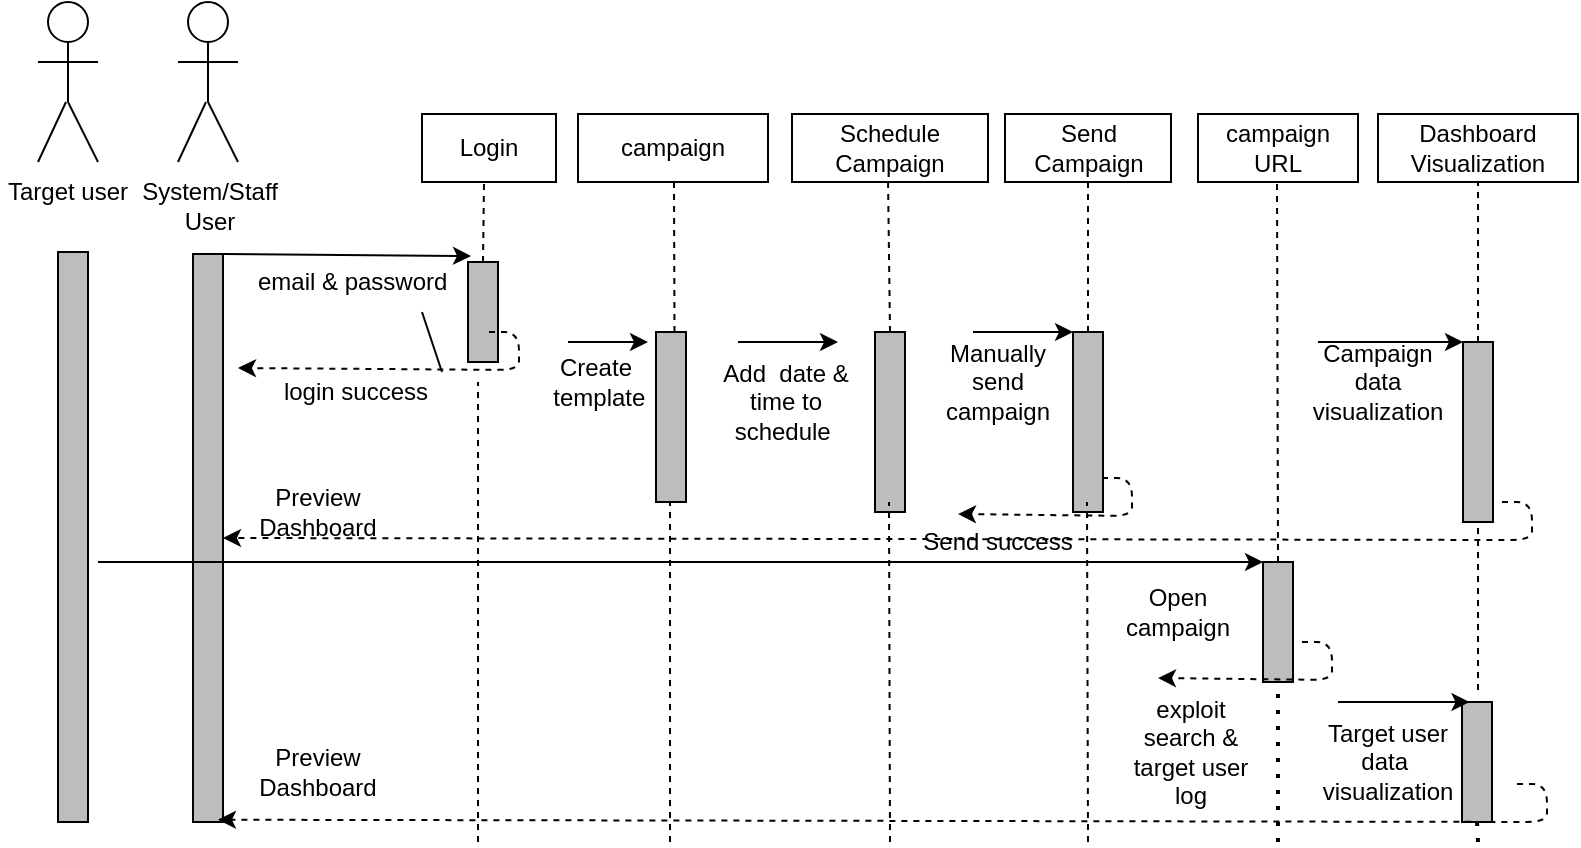 <mxfile version="15.5.8" type="github">
  <diagram id="TaznG8wma21887_8o1Ws" name="Page-1">
    <mxGraphModel dx="1210" dy="532" grid="1" gridSize="10" guides="1" tooltips="1" connect="1" arrows="1" fold="1" page="1" pageScale="1" pageWidth="850" pageHeight="1100" math="0" shadow="0">
      <root>
        <mxCell id="0" />
        <mxCell id="1" parent="0" />
        <mxCell id="HH4qCzkqOsVi2pg-7LeL-6" value="campaign" style="rounded=0;whiteSpace=wrap;html=1;container=0;" vertex="1" parent="1">
          <mxGeometry x="310" y="186" width="95" height="34" as="geometry" />
        </mxCell>
        <mxCell id="HH4qCzkqOsVi2pg-7LeL-23" value="Send Campaign" style="rounded=0;whiteSpace=wrap;html=1;container=0;" vertex="1" parent="1">
          <mxGeometry x="523.5" y="186" width="83" height="34" as="geometry" />
        </mxCell>
        <mxCell id="HH4qCzkqOsVi2pg-7LeL-28" value="Login" style="rounded=0;whiteSpace=wrap;html=1;container=0;" vertex="1" parent="1">
          <mxGeometry x="232" y="186" width="67" height="34" as="geometry" />
        </mxCell>
        <mxCell id="HH4qCzkqOsVi2pg-7LeL-36" value="Schedule Campaign" style="rounded=0;whiteSpace=wrap;html=1;container=0;" vertex="1" parent="1">
          <mxGeometry x="417" y="186" width="98" height="34" as="geometry" />
        </mxCell>
        <mxCell id="HH4qCzkqOsVi2pg-7LeL-38" value="Dashboard&lt;br&gt;Visualization" style="rounded=0;whiteSpace=wrap;html=1;container=0;" vertex="1" parent="1">
          <mxGeometry x="710" y="186" width="100" height="34" as="geometry" />
        </mxCell>
        <mxCell id="HH4qCzkqOsVi2pg-7LeL-40" value="" style="rounded=0;whiteSpace=wrap;html=1;container=0;fillColor=#BDBDBD;" vertex="1" parent="1">
          <mxGeometry x="349" y="295" width="15" height="85" as="geometry" />
        </mxCell>
        <mxCell id="HH4qCzkqOsVi2pg-7LeL-41" value="" style="endArrow=classic;html=1;rounded=0;strokeWidth=1;exitX=1;exitY=0;exitDx=0;exitDy=0;" edge="1" parent="1" source="HH4qCzkqOsVi2pg-7LeL-94">
          <mxGeometry x="94" y="143" width="50" height="50" as="geometry">
            <mxPoint x="186.5" y="257" as="sourcePoint" />
            <mxPoint x="256.5" y="257" as="targetPoint" />
          </mxGeometry>
        </mxCell>
        <mxCell id="HH4qCzkqOsVi2pg-7LeL-42" value="" style="endArrow=classic;html=1;rounded=0;strokeWidth=1;" edge="1" parent="1">
          <mxGeometry x="85" y="146" width="50" height="50" as="geometry">
            <mxPoint x="305" y="300" as="sourcePoint" />
            <mxPoint x="345" y="300" as="targetPoint" />
            <Array as="points">
              <mxPoint x="315" y="300" />
            </Array>
          </mxGeometry>
        </mxCell>
        <mxCell id="HH4qCzkqOsVi2pg-7LeL-45" value="" style="rounded=0;whiteSpace=wrap;html=1;container=0;fillColor=#BDBDBD;" vertex="1" parent="1">
          <mxGeometry x="458.5" y="295" width="15" height="90" as="geometry" />
        </mxCell>
        <mxCell id="HH4qCzkqOsVi2pg-7LeL-47" value="" style="endArrow=classic;html=1;rounded=0;strokeWidth=1;" edge="1" parent="1">
          <mxGeometry x="60" y="136" width="50" height="50" as="geometry">
            <mxPoint x="390" y="300" as="sourcePoint" />
            <mxPoint x="440" y="300" as="targetPoint" />
          </mxGeometry>
        </mxCell>
        <mxCell id="HH4qCzkqOsVi2pg-7LeL-48" value="Add&amp;nbsp; date &amp;amp; time to schedule&amp;nbsp;" style="text;html=1;strokeColor=none;fillColor=none;align=center;verticalAlign=middle;whiteSpace=wrap;rounded=0;container=0;" vertex="1" parent="1">
          <mxGeometry x="368.5" y="315" width="90" height="30" as="geometry" />
        </mxCell>
        <mxCell id="HH4qCzkqOsVi2pg-7LeL-49" value="Create&lt;br&gt;&amp;nbsp;template" style="text;html=1;strokeColor=none;fillColor=none;align=center;verticalAlign=middle;whiteSpace=wrap;rounded=0;container=0;" vertex="1" parent="1">
          <mxGeometry x="274" y="295" width="90" height="50" as="geometry" />
        </mxCell>
        <mxCell id="HH4qCzkqOsVi2pg-7LeL-52" value="" style="rounded=0;whiteSpace=wrap;html=1;container=0;fillColor=#BDBDBD;" vertex="1" parent="1">
          <mxGeometry x="752.5" y="300" width="15" height="90" as="geometry" />
        </mxCell>
        <mxCell id="HH4qCzkqOsVi2pg-7LeL-54" value="" style="endArrow=none;dashed=1;html=1;strokeWidth=1;rounded=0;exitX=0.5;exitY=0;exitDx=0;exitDy=0;entryX=0.5;entryY=1;entryDx=0;entryDy=0;" edge="1" parent="1" source="HH4qCzkqOsVi2pg-7LeL-52" target="HH4qCzkqOsVi2pg-7LeL-38">
          <mxGeometry x="60" y="136" width="50" height="50" as="geometry">
            <mxPoint x="690" y="300" as="sourcePoint" />
            <mxPoint x="707" y="240" as="targetPoint" />
          </mxGeometry>
        </mxCell>
        <mxCell id="HH4qCzkqOsVi2pg-7LeL-56" value="email &amp;amp; password&amp;nbsp;" style="text;html=1;strokeColor=none;fillColor=none;align=center;verticalAlign=middle;whiteSpace=wrap;rounded=0;container=0;" vertex="1" parent="1">
          <mxGeometry x="140" y="255" width="118" height="30" as="geometry" />
        </mxCell>
        <mxCell id="HH4qCzkqOsVi2pg-7LeL-58" value="" style="endArrow=none;dashed=1;html=1;strokeWidth=1;rounded=0;exitX=0.75;exitY=0;exitDx=0;exitDy=0;" edge="1" parent="1">
          <mxGeometry x="82" y="136" width="50" height="50" as="geometry">
            <mxPoint x="358.25" y="295" as="sourcePoint" />
            <mxPoint x="358" y="220" as="targetPoint" />
          </mxGeometry>
        </mxCell>
        <mxCell id="HH4qCzkqOsVi2pg-7LeL-59" value="" style="endArrow=none;dashed=1;html=1;strokeWidth=1;rounded=0;exitX=0.5;exitY=0;exitDx=0;exitDy=0;" edge="1" parent="1" source="HH4qCzkqOsVi2pg-7LeL-45">
          <mxGeometry x="60" y="136" width="50" height="50" as="geometry">
            <mxPoint x="460" y="290" as="sourcePoint" />
            <mxPoint x="465" y="218" as="targetPoint" />
          </mxGeometry>
        </mxCell>
        <mxCell id="HH4qCzkqOsVi2pg-7LeL-62" value="login success" style="text;html=1;strokeColor=none;fillColor=none;align=center;verticalAlign=middle;whiteSpace=wrap;rounded=0;container=0;" vertex="1" parent="1">
          <mxGeometry x="154" y="310" width="90" height="30" as="geometry" />
        </mxCell>
        <mxCell id="HH4qCzkqOsVi2pg-7LeL-71" value="campaign &lt;br&gt;URL" style="rounded=0;whiteSpace=wrap;html=1;container=0;" vertex="1" parent="1">
          <mxGeometry x="620" y="186" width="80" height="34" as="geometry" />
        </mxCell>
        <mxCell id="HH4qCzkqOsVi2pg-7LeL-51" value="Manually send campaign" style="text;html=1;strokeColor=none;fillColor=none;align=center;verticalAlign=middle;whiteSpace=wrap;rounded=0;container=0;" vertex="1" parent="1">
          <mxGeometry x="490" y="305" width="60" height="30" as="geometry" />
        </mxCell>
        <mxCell id="HH4qCzkqOsVi2pg-7LeL-39" value="" style="rounded=0;whiteSpace=wrap;html=1;container=0;fillColor=#BDBDBD;" vertex="1" parent="1">
          <mxGeometry x="255" y="260" width="15" height="50" as="geometry" />
        </mxCell>
        <mxCell id="HH4qCzkqOsVi2pg-7LeL-44" value="" style="endArrow=classic;html=1;rounded=1;strokeWidth=1;dashed=1;" edge="1" parent="1">
          <mxGeometry x="263.5" y="265" width="50" height="50" as="geometry">
            <mxPoint x="265.5" y="295" as="sourcePoint" />
            <mxPoint x="140" y="313" as="targetPoint" />
            <Array as="points">
              <mxPoint x="280.5" y="295" />
              <mxPoint x="280.5" y="314" />
            </Array>
          </mxGeometry>
        </mxCell>
        <mxCell id="HH4qCzkqOsVi2pg-7LeL-81" value="" style="rounded=0;whiteSpace=wrap;html=1;container=0;fillColor=#BDBDBD;" vertex="1" parent="1">
          <mxGeometry x="557.5" y="295" width="15" height="90" as="geometry" />
        </mxCell>
        <mxCell id="HH4qCzkqOsVi2pg-7LeL-86" value="" style="rounded=0;whiteSpace=wrap;html=1;container=0;fillColor=#BDBDBD;" vertex="1" parent="1">
          <mxGeometry x="652.5" y="410" width="15" height="60" as="geometry" />
        </mxCell>
        <mxCell id="HH4qCzkqOsVi2pg-7LeL-90" value="" style="endArrow=classic;html=1;rounded=1;strokeWidth=1;dashed=1;" edge="1" parent="1">
          <mxGeometry x="570" y="338" width="50" height="50" as="geometry">
            <mxPoint x="572" y="368" as="sourcePoint" />
            <mxPoint x="500" y="386" as="targetPoint" />
            <Array as="points">
              <mxPoint x="587" y="368" />
              <mxPoint x="587" y="387" />
            </Array>
          </mxGeometry>
        </mxCell>
        <mxCell id="HH4qCzkqOsVi2pg-7LeL-93" value="" style="rounded=0;whiteSpace=wrap;html=1;container=0;fillColor=#BDBDBD;" vertex="1" parent="1">
          <mxGeometry x="50" y="255" width="15" height="285" as="geometry" />
        </mxCell>
        <mxCell id="HH4qCzkqOsVi2pg-7LeL-94" value="" style="rounded=0;whiteSpace=wrap;html=1;container=0;fillColor=#BDBDBD;" vertex="1" parent="1">
          <mxGeometry x="117.5" y="256" width="15" height="284" as="geometry" />
        </mxCell>
        <mxCell id="HH4qCzkqOsVi2pg-7LeL-95" value="" style="endArrow=none;dashed=1;html=1;strokeWidth=1;rounded=1;" edge="1" parent="1">
          <mxGeometry width="50" height="50" relative="1" as="geometry">
            <mxPoint x="260" y="550" as="sourcePoint" />
            <mxPoint x="260" y="320" as="targetPoint" />
          </mxGeometry>
        </mxCell>
        <mxCell id="HH4qCzkqOsVi2pg-7LeL-99" value="" style="rounded=0;whiteSpace=wrap;html=1;container=0;fillColor=#BDBDBD;" vertex="1" parent="1">
          <mxGeometry x="752" y="480" width="15" height="60" as="geometry" />
        </mxCell>
        <mxCell id="HH4qCzkqOsVi2pg-7LeL-100" style="edgeStyle=orthogonalEdgeStyle;rounded=1;orthogonalLoop=1;jettySize=auto;html=1;exitX=0.5;exitY=1;exitDx=0;exitDy=0;dashed=1;strokeWidth=1;" edge="1" parent="1" source="HH4qCzkqOsVi2pg-7LeL-56" target="HH4qCzkqOsVi2pg-7LeL-56">
          <mxGeometry relative="1" as="geometry" />
        </mxCell>
        <mxCell id="HH4qCzkqOsVi2pg-7LeL-101" value="" style="endArrow=none;dashed=1;html=1;strokeWidth=1;rounded=0;" edge="1" parent="1">
          <mxGeometry x="80" y="296" width="50" height="50" as="geometry">
            <mxPoint x="356" y="550" as="sourcePoint" />
            <mxPoint x="356" y="380" as="targetPoint" />
          </mxGeometry>
        </mxCell>
        <mxCell id="HH4qCzkqOsVi2pg-7LeL-102" value="" style="endArrow=none;dashed=1;html=1;strokeWidth=1;rounded=0;" edge="1" parent="1">
          <mxGeometry x="189.5" y="296" width="50" height="50" as="geometry">
            <mxPoint x="466" y="550" as="sourcePoint" />
            <mxPoint x="465.5" y="380" as="targetPoint" />
          </mxGeometry>
        </mxCell>
        <mxCell id="HH4qCzkqOsVi2pg-7LeL-103" value="" style="endArrow=none;dashed=1;html=1;strokeWidth=1;rounded=0;" edge="1" parent="1">
          <mxGeometry x="288.5" y="296" width="50" height="50" as="geometry">
            <mxPoint x="565" y="550" as="sourcePoint" />
            <mxPoint x="564.5" y="380" as="targetPoint" />
          </mxGeometry>
        </mxCell>
        <mxCell id="HH4qCzkqOsVi2pg-7LeL-104" value="" style="endArrow=none;dashed=1;html=1;strokeWidth=1;rounded=0;exitX=0.5;exitY=0;exitDx=0;exitDy=0;" edge="1" parent="1" source="HH4qCzkqOsVi2pg-7LeL-86">
          <mxGeometry x="383.5" y="136" width="50" height="50" as="geometry">
            <mxPoint x="660" y="300" as="sourcePoint" />
            <mxPoint x="659.5" y="220" as="targetPoint" />
          </mxGeometry>
        </mxCell>
        <mxCell id="HH4qCzkqOsVi2pg-7LeL-105" value="" style="endArrow=none;dashed=1;html=1;strokeWidth=1;rounded=0;" edge="1" parent="1">
          <mxGeometry x="393.5" y="146" width="50" height="50" as="geometry">
            <mxPoint x="760" y="474" as="sourcePoint" />
            <mxPoint x="760" y="390" as="targetPoint" />
          </mxGeometry>
        </mxCell>
        <mxCell id="HH4qCzkqOsVi2pg-7LeL-106" value="" style="endArrow=none;dashed=1;html=1;dashPattern=1 3;strokeWidth=2;rounded=1;entryX=0.5;entryY=1;entryDx=0;entryDy=0;" edge="1" parent="1" target="HH4qCzkqOsVi2pg-7LeL-86">
          <mxGeometry width="50" height="50" relative="1" as="geometry">
            <mxPoint x="660" y="550" as="sourcePoint" />
            <mxPoint x="710" y="480" as="targetPoint" />
          </mxGeometry>
        </mxCell>
        <mxCell id="HH4qCzkqOsVi2pg-7LeL-107" value="" style="endArrow=classic;html=1;rounded=1;strokeWidth=1;entryX=0;entryY=0;entryDx=0;entryDy=0;" edge="1" parent="1" target="HH4qCzkqOsVi2pg-7LeL-86">
          <mxGeometry width="50" height="50" relative="1" as="geometry">
            <mxPoint x="70" y="410" as="sourcePoint" />
            <mxPoint x="240" y="410" as="targetPoint" />
          </mxGeometry>
        </mxCell>
        <mxCell id="HH4qCzkqOsVi2pg-7LeL-108" value="Open campaign" style="text;html=1;strokeColor=none;fillColor=none;align=center;verticalAlign=middle;whiteSpace=wrap;rounded=0;" vertex="1" parent="1">
          <mxGeometry x="580" y="420" width="60" height="30" as="geometry" />
        </mxCell>
        <mxCell id="HH4qCzkqOsVi2pg-7LeL-110" value="" style="endArrow=classic;html=1;rounded=1;strokeWidth=1;dashed=1;" edge="1" parent="1">
          <mxGeometry x="670" y="420" width="50" height="50" as="geometry">
            <mxPoint x="672" y="450" as="sourcePoint" />
            <mxPoint x="600" y="468" as="targetPoint" />
            <Array as="points">
              <mxPoint x="687" y="450" />
              <mxPoint x="687" y="469" />
            </Array>
          </mxGeometry>
        </mxCell>
        <mxCell id="HH4qCzkqOsVi2pg-7LeL-112" value="Send success" style="text;html=1;strokeColor=none;fillColor=none;align=center;verticalAlign=middle;whiteSpace=wrap;rounded=0;" vertex="1" parent="1">
          <mxGeometry x="480" y="385" width="80" height="30" as="geometry" />
        </mxCell>
        <mxCell id="HH4qCzkqOsVi2pg-7LeL-113" value="exploit search &amp;amp; target user log" style="text;html=1;strokeColor=none;fillColor=none;align=center;verticalAlign=middle;whiteSpace=wrap;rounded=0;" vertex="1" parent="1">
          <mxGeometry x="580" y="490" width="73" height="30" as="geometry" />
        </mxCell>
        <mxCell id="HH4qCzkqOsVi2pg-7LeL-114" value="" style="endArrow=none;dashed=1;html=1;dashPattern=1 3;strokeWidth=2;rounded=1;entryX=0.5;entryY=1;entryDx=0;entryDy=0;" edge="1" parent="1" target="HH4qCzkqOsVi2pg-7LeL-99">
          <mxGeometry width="50" height="50" relative="1" as="geometry">
            <mxPoint x="760" y="550" as="sourcePoint" />
            <mxPoint x="800" y="540" as="targetPoint" />
          </mxGeometry>
        </mxCell>
        <mxCell id="HH4qCzkqOsVi2pg-7LeL-115" value="" style="endArrow=classic;html=1;rounded=1;strokeWidth=1;entryX=0;entryY=0;entryDx=0;entryDy=0;" edge="1" parent="1" target="HH4qCzkqOsVi2pg-7LeL-52">
          <mxGeometry width="50" height="50" relative="1" as="geometry">
            <mxPoint x="680" y="300" as="sourcePoint" />
            <mxPoint x="690" y="290" as="targetPoint" />
          </mxGeometry>
        </mxCell>
        <mxCell id="HH4qCzkqOsVi2pg-7LeL-116" value="Campaign data visualization" style="text;html=1;strokeColor=none;fillColor=none;align=center;verticalAlign=middle;whiteSpace=wrap;rounded=0;" vertex="1" parent="1">
          <mxGeometry x="680" y="305" width="60" height="30" as="geometry" />
        </mxCell>
        <mxCell id="HH4qCzkqOsVi2pg-7LeL-117" value="Target user data&amp;nbsp;&lt;br&gt;visualization" style="text;html=1;strokeColor=none;fillColor=none;align=center;verticalAlign=middle;whiteSpace=wrap;rounded=0;" vertex="1" parent="1">
          <mxGeometry x="680" y="495" width="70" height="30" as="geometry" />
        </mxCell>
        <mxCell id="HH4qCzkqOsVi2pg-7LeL-118" value="" style="endArrow=classic;html=1;rounded=1;strokeWidth=1;entryX=0.25;entryY=0;entryDx=0;entryDy=0;" edge="1" parent="1" target="HH4qCzkqOsVi2pg-7LeL-99">
          <mxGeometry width="50" height="50" relative="1" as="geometry">
            <mxPoint x="690" y="480" as="sourcePoint" />
            <mxPoint x="760" y="470" as="targetPoint" />
          </mxGeometry>
        </mxCell>
        <mxCell id="HH4qCzkqOsVi2pg-7LeL-119" value="" style="endArrow=none;dashed=1;html=1;strokeWidth=1;rounded=0;entryX=0.5;entryY=1;entryDx=0;entryDy=0;" edge="1" parent="1" source="HH4qCzkqOsVi2pg-7LeL-81" target="HH4qCzkqOsVi2pg-7LeL-23">
          <mxGeometry x="70" y="146" width="50" height="50" as="geometry">
            <mxPoint x="476" y="305" as="sourcePoint" />
            <mxPoint x="475" y="228" as="targetPoint" />
          </mxGeometry>
        </mxCell>
        <mxCell id="HH4qCzkqOsVi2pg-7LeL-120" value="" style="endArrow=none;dashed=1;html=1;strokeWidth=1;rounded=0;exitX=0.5;exitY=0;exitDx=0;exitDy=0;" edge="1" parent="1" source="HH4qCzkqOsVi2pg-7LeL-39">
          <mxGeometry x="92" y="146" width="50" height="50" as="geometry">
            <mxPoint x="368.25" y="305" as="sourcePoint" />
            <mxPoint x="263" y="220" as="targetPoint" />
          </mxGeometry>
        </mxCell>
        <mxCell id="HH4qCzkqOsVi2pg-7LeL-137" value="" style="endArrow=none;html=1;rounded=1;strokeWidth=1;" edge="1" parent="1">
          <mxGeometry width="50" height="50" relative="1" as="geometry">
            <mxPoint x="232" y="285" as="sourcePoint" />
            <mxPoint x="242" y="315" as="targetPoint" />
          </mxGeometry>
        </mxCell>
        <mxCell id="HH4qCzkqOsVi2pg-7LeL-139" value="" style="group" vertex="1" connectable="0" parent="1">
          <mxGeometry x="40" y="130" width="30" height="80" as="geometry" />
        </mxCell>
        <mxCell id="HH4qCzkqOsVi2pg-7LeL-133" value="" style="ellipse;whiteSpace=wrap;html=1;aspect=fixed;" vertex="1" parent="HH4qCzkqOsVi2pg-7LeL-139">
          <mxGeometry x="5" width="20" height="20" as="geometry" />
        </mxCell>
        <mxCell id="HH4qCzkqOsVi2pg-7LeL-134" value="" style="endArrow=none;html=1;rounded=1;strokeWidth=1;entryX=0.5;entryY=1;entryDx=0;entryDy=0;" edge="1" parent="HH4qCzkqOsVi2pg-7LeL-139" target="HH4qCzkqOsVi2pg-7LeL-133">
          <mxGeometry width="50" height="50" relative="1" as="geometry">
            <mxPoint x="15" y="50" as="sourcePoint" />
            <mxPoint x="50" y="30" as="targetPoint" />
          </mxGeometry>
        </mxCell>
        <mxCell id="HH4qCzkqOsVi2pg-7LeL-135" value="" style="endArrow=none;html=1;rounded=1;strokeWidth=1;" edge="1" parent="HH4qCzkqOsVi2pg-7LeL-139">
          <mxGeometry width="50" height="50" relative="1" as="geometry">
            <mxPoint y="30" as="sourcePoint" />
            <mxPoint x="30" y="30" as="targetPoint" />
          </mxGeometry>
        </mxCell>
        <mxCell id="HH4qCzkqOsVi2pg-7LeL-136" value="" style="endArrow=none;html=1;rounded=1;strokeWidth=1;" edge="1" parent="HH4qCzkqOsVi2pg-7LeL-139">
          <mxGeometry width="50" height="50" relative="1" as="geometry">
            <mxPoint y="80" as="sourcePoint" />
            <mxPoint x="14" y="50" as="targetPoint" />
          </mxGeometry>
        </mxCell>
        <mxCell id="HH4qCzkqOsVi2pg-7LeL-138" value="" style="endArrow=none;html=1;rounded=1;strokeWidth=1;" edge="1" parent="HH4qCzkqOsVi2pg-7LeL-139">
          <mxGeometry width="50" height="50" relative="1" as="geometry">
            <mxPoint x="15" y="50" as="sourcePoint" />
            <mxPoint x="30" y="80" as="targetPoint" />
          </mxGeometry>
        </mxCell>
        <mxCell id="HH4qCzkqOsVi2pg-7LeL-140" value="" style="group" vertex="1" connectable="0" parent="1">
          <mxGeometry x="110" y="130" width="30" height="80" as="geometry" />
        </mxCell>
        <mxCell id="HH4qCzkqOsVi2pg-7LeL-141" value="" style="ellipse;whiteSpace=wrap;html=1;aspect=fixed;" vertex="1" parent="HH4qCzkqOsVi2pg-7LeL-140">
          <mxGeometry x="5" width="20" height="20" as="geometry" />
        </mxCell>
        <mxCell id="HH4qCzkqOsVi2pg-7LeL-142" value="" style="endArrow=none;html=1;rounded=1;strokeWidth=1;entryX=0.5;entryY=1;entryDx=0;entryDy=0;" edge="1" parent="HH4qCzkqOsVi2pg-7LeL-140" target="HH4qCzkqOsVi2pg-7LeL-141">
          <mxGeometry width="50" height="50" relative="1" as="geometry">
            <mxPoint x="15" y="50" as="sourcePoint" />
            <mxPoint x="50" y="30" as="targetPoint" />
          </mxGeometry>
        </mxCell>
        <mxCell id="HH4qCzkqOsVi2pg-7LeL-143" value="" style="endArrow=none;html=1;rounded=1;strokeWidth=1;" edge="1" parent="HH4qCzkqOsVi2pg-7LeL-140">
          <mxGeometry width="50" height="50" relative="1" as="geometry">
            <mxPoint y="30" as="sourcePoint" />
            <mxPoint x="30" y="30" as="targetPoint" />
          </mxGeometry>
        </mxCell>
        <mxCell id="HH4qCzkqOsVi2pg-7LeL-144" value="" style="endArrow=none;html=1;rounded=1;strokeWidth=1;" edge="1" parent="HH4qCzkqOsVi2pg-7LeL-140">
          <mxGeometry width="50" height="50" relative="1" as="geometry">
            <mxPoint y="80" as="sourcePoint" />
            <mxPoint x="14" y="50" as="targetPoint" />
          </mxGeometry>
        </mxCell>
        <mxCell id="HH4qCzkqOsVi2pg-7LeL-145" value="" style="endArrow=none;html=1;rounded=1;strokeWidth=1;" edge="1" parent="HH4qCzkqOsVi2pg-7LeL-140">
          <mxGeometry width="50" height="50" relative="1" as="geometry">
            <mxPoint x="15" y="50" as="sourcePoint" />
            <mxPoint x="30" y="80" as="targetPoint" />
          </mxGeometry>
        </mxCell>
        <mxCell id="HH4qCzkqOsVi2pg-7LeL-146" value="Target user" style="text;html=1;strokeColor=none;fillColor=none;align=center;verticalAlign=middle;whiteSpace=wrap;rounded=0;" vertex="1" parent="1">
          <mxGeometry x="21" y="210" width="68" height="30" as="geometry" />
        </mxCell>
        <mxCell id="HH4qCzkqOsVi2pg-7LeL-147" value="System/Staff User" style="text;html=1;strokeColor=none;fillColor=none;align=center;verticalAlign=middle;whiteSpace=wrap;rounded=0;" vertex="1" parent="1">
          <mxGeometry x="96" y="217" width="60" height="30" as="geometry" />
        </mxCell>
        <mxCell id="HH4qCzkqOsVi2pg-7LeL-149" value="" style="endArrow=classic;html=1;rounded=0;strokeWidth=1;" edge="1" parent="1">
          <mxGeometry x="177.5" y="131" width="50" height="50" as="geometry">
            <mxPoint x="507.5" y="295" as="sourcePoint" />
            <mxPoint x="557.5" y="295" as="targetPoint" />
          </mxGeometry>
        </mxCell>
        <mxCell id="HH4qCzkqOsVi2pg-7LeL-150" value="" style="endArrow=classic;html=1;rounded=1;strokeWidth=1;dashed=1;entryX=1;entryY=0.5;entryDx=0;entryDy=0;" edge="1" parent="1" target="HH4qCzkqOsVi2pg-7LeL-94">
          <mxGeometry x="770" y="350" width="50" height="50" as="geometry">
            <mxPoint x="772" y="380" as="sourcePoint" />
            <mxPoint x="700" y="398" as="targetPoint" />
            <Array as="points">
              <mxPoint x="787" y="380" />
              <mxPoint x="787" y="399" />
            </Array>
          </mxGeometry>
        </mxCell>
        <mxCell id="HH4qCzkqOsVi2pg-7LeL-151" value="" style="endArrow=classic;html=1;rounded=1;strokeWidth=1;dashed=1;entryX=0.833;entryY=0.996;entryDx=0;entryDy=0;entryPerimeter=0;" edge="1" parent="1" target="HH4qCzkqOsVi2pg-7LeL-94">
          <mxGeometry x="777.5" y="491" width="50" height="50" as="geometry">
            <mxPoint x="779.5" y="521" as="sourcePoint" />
            <mxPoint x="140" y="539" as="targetPoint" />
            <Array as="points">
              <mxPoint x="794.5" y="521" />
              <mxPoint x="794.5" y="540" />
            </Array>
          </mxGeometry>
        </mxCell>
        <mxCell id="HH4qCzkqOsVi2pg-7LeL-152" value="Preview Dashboard" style="text;html=1;strokeColor=none;fillColor=none;align=center;verticalAlign=middle;whiteSpace=wrap;rounded=0;" vertex="1" parent="1">
          <mxGeometry x="150" y="370" width="60" height="30" as="geometry" />
        </mxCell>
        <mxCell id="HH4qCzkqOsVi2pg-7LeL-153" value="Preview Dashboard" style="text;html=1;strokeColor=none;fillColor=none;align=center;verticalAlign=middle;whiteSpace=wrap;rounded=0;" vertex="1" parent="1">
          <mxGeometry x="150" y="500" width="60" height="30" as="geometry" />
        </mxCell>
      </root>
    </mxGraphModel>
  </diagram>
</mxfile>
